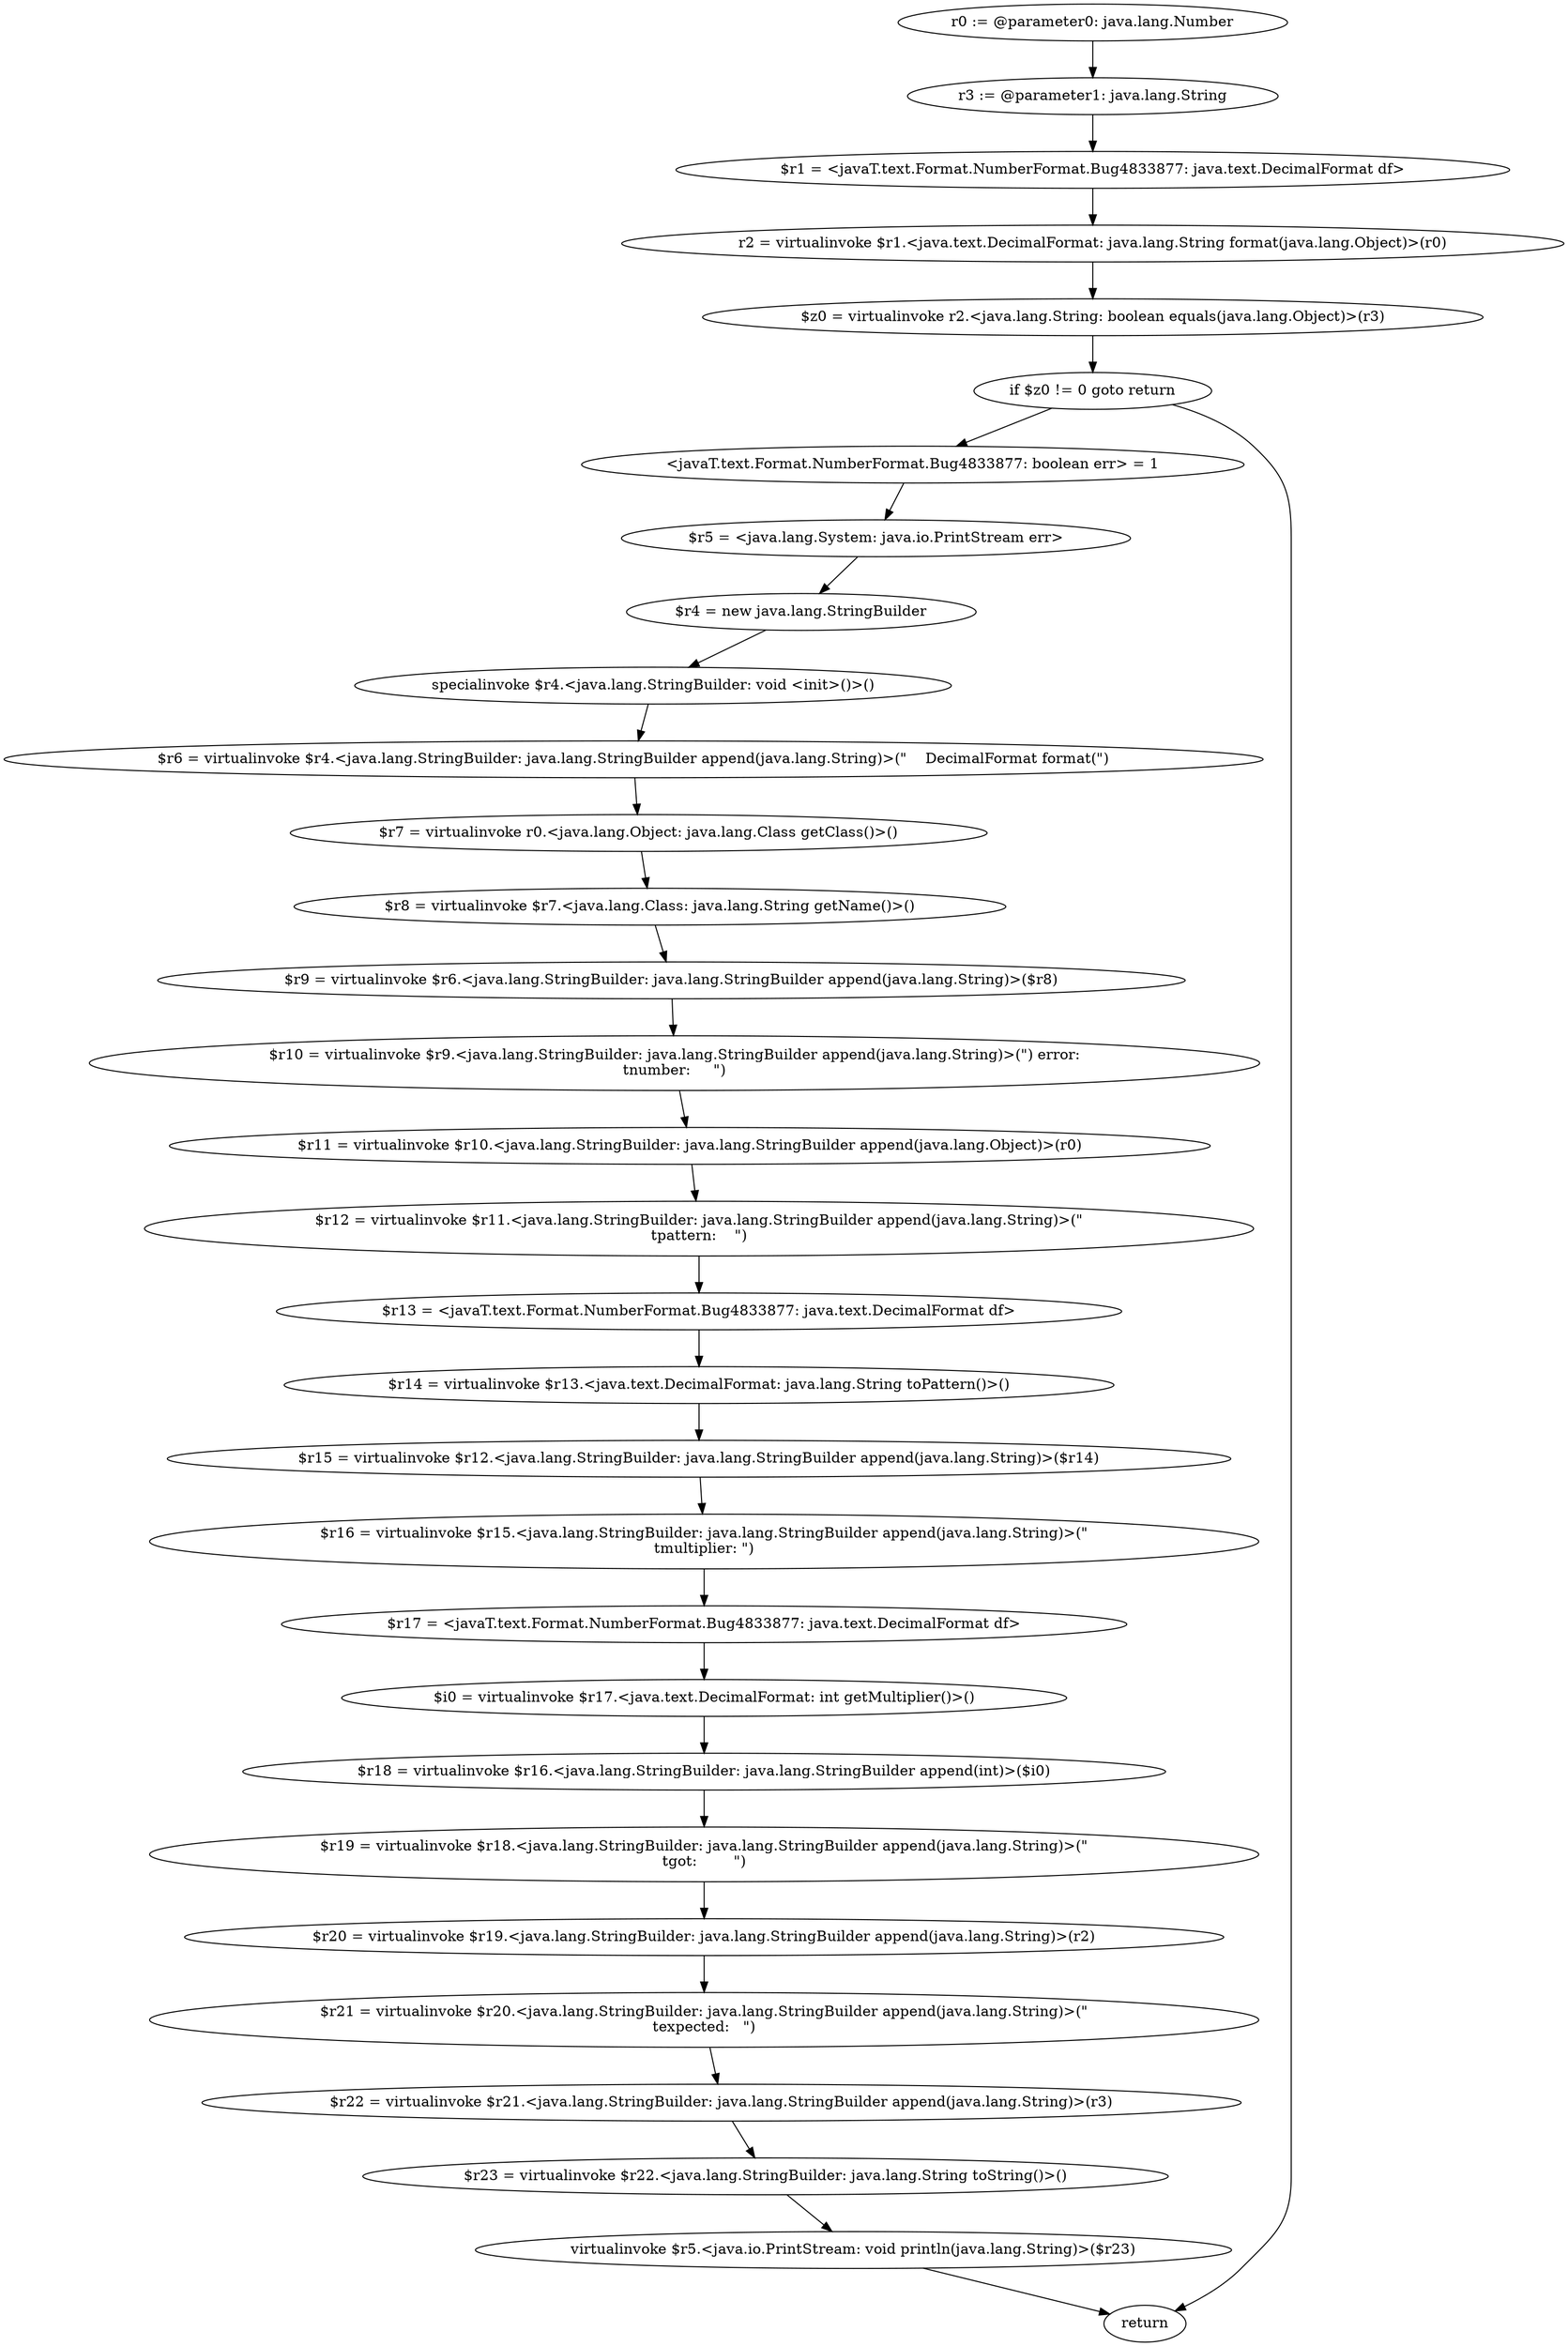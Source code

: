 digraph "unitGraph" {
    "r0 := @parameter0: java.lang.Number"
    "r3 := @parameter1: java.lang.String"
    "$r1 = <javaT.text.Format.NumberFormat.Bug4833877: java.text.DecimalFormat df>"
    "r2 = virtualinvoke $r1.<java.text.DecimalFormat: java.lang.String format(java.lang.Object)>(r0)"
    "$z0 = virtualinvoke r2.<java.lang.String: boolean equals(java.lang.Object)>(r3)"
    "if $z0 != 0 goto return"
    "<javaT.text.Format.NumberFormat.Bug4833877: boolean err> = 1"
    "$r5 = <java.lang.System: java.io.PrintStream err>"
    "$r4 = new java.lang.StringBuilder"
    "specialinvoke $r4.<java.lang.StringBuilder: void <init>()>()"
    "$r6 = virtualinvoke $r4.<java.lang.StringBuilder: java.lang.StringBuilder append(java.lang.String)>(\"    DecimalFormat format(\")"
    "$r7 = virtualinvoke r0.<java.lang.Object: java.lang.Class getClass()>()"
    "$r8 = virtualinvoke $r7.<java.lang.Class: java.lang.String getName()>()"
    "$r9 = virtualinvoke $r6.<java.lang.StringBuilder: java.lang.StringBuilder append(java.lang.String)>($r8)"
    "$r10 = virtualinvoke $r9.<java.lang.StringBuilder: java.lang.StringBuilder append(java.lang.String)>(\") error:\n\tnumber:     \")"
    "$r11 = virtualinvoke $r10.<java.lang.StringBuilder: java.lang.StringBuilder append(java.lang.Object)>(r0)"
    "$r12 = virtualinvoke $r11.<java.lang.StringBuilder: java.lang.StringBuilder append(java.lang.String)>(\"\n\tpattern:    \")"
    "$r13 = <javaT.text.Format.NumberFormat.Bug4833877: java.text.DecimalFormat df>"
    "$r14 = virtualinvoke $r13.<java.text.DecimalFormat: java.lang.String toPattern()>()"
    "$r15 = virtualinvoke $r12.<java.lang.StringBuilder: java.lang.StringBuilder append(java.lang.String)>($r14)"
    "$r16 = virtualinvoke $r15.<java.lang.StringBuilder: java.lang.StringBuilder append(java.lang.String)>(\"\n\tmultiplier: \")"
    "$r17 = <javaT.text.Format.NumberFormat.Bug4833877: java.text.DecimalFormat df>"
    "$i0 = virtualinvoke $r17.<java.text.DecimalFormat: int getMultiplier()>()"
    "$r18 = virtualinvoke $r16.<java.lang.StringBuilder: java.lang.StringBuilder append(int)>($i0)"
    "$r19 = virtualinvoke $r18.<java.lang.StringBuilder: java.lang.StringBuilder append(java.lang.String)>(\"\n\tgot:        \")"
    "$r20 = virtualinvoke $r19.<java.lang.StringBuilder: java.lang.StringBuilder append(java.lang.String)>(r2)"
    "$r21 = virtualinvoke $r20.<java.lang.StringBuilder: java.lang.StringBuilder append(java.lang.String)>(\"\n\texpected:   \")"
    "$r22 = virtualinvoke $r21.<java.lang.StringBuilder: java.lang.StringBuilder append(java.lang.String)>(r3)"
    "$r23 = virtualinvoke $r22.<java.lang.StringBuilder: java.lang.String toString()>()"
    "virtualinvoke $r5.<java.io.PrintStream: void println(java.lang.String)>($r23)"
    "return"
    "r0 := @parameter0: java.lang.Number"->"r3 := @parameter1: java.lang.String";
    "r3 := @parameter1: java.lang.String"->"$r1 = <javaT.text.Format.NumberFormat.Bug4833877: java.text.DecimalFormat df>";
    "$r1 = <javaT.text.Format.NumberFormat.Bug4833877: java.text.DecimalFormat df>"->"r2 = virtualinvoke $r1.<java.text.DecimalFormat: java.lang.String format(java.lang.Object)>(r0)";
    "r2 = virtualinvoke $r1.<java.text.DecimalFormat: java.lang.String format(java.lang.Object)>(r0)"->"$z0 = virtualinvoke r2.<java.lang.String: boolean equals(java.lang.Object)>(r3)";
    "$z0 = virtualinvoke r2.<java.lang.String: boolean equals(java.lang.Object)>(r3)"->"if $z0 != 0 goto return";
    "if $z0 != 0 goto return"->"<javaT.text.Format.NumberFormat.Bug4833877: boolean err> = 1";
    "if $z0 != 0 goto return"->"return";
    "<javaT.text.Format.NumberFormat.Bug4833877: boolean err> = 1"->"$r5 = <java.lang.System: java.io.PrintStream err>";
    "$r5 = <java.lang.System: java.io.PrintStream err>"->"$r4 = new java.lang.StringBuilder";
    "$r4 = new java.lang.StringBuilder"->"specialinvoke $r4.<java.lang.StringBuilder: void <init>()>()";
    "specialinvoke $r4.<java.lang.StringBuilder: void <init>()>()"->"$r6 = virtualinvoke $r4.<java.lang.StringBuilder: java.lang.StringBuilder append(java.lang.String)>(\"    DecimalFormat format(\")";
    "$r6 = virtualinvoke $r4.<java.lang.StringBuilder: java.lang.StringBuilder append(java.lang.String)>(\"    DecimalFormat format(\")"->"$r7 = virtualinvoke r0.<java.lang.Object: java.lang.Class getClass()>()";
    "$r7 = virtualinvoke r0.<java.lang.Object: java.lang.Class getClass()>()"->"$r8 = virtualinvoke $r7.<java.lang.Class: java.lang.String getName()>()";
    "$r8 = virtualinvoke $r7.<java.lang.Class: java.lang.String getName()>()"->"$r9 = virtualinvoke $r6.<java.lang.StringBuilder: java.lang.StringBuilder append(java.lang.String)>($r8)";
    "$r9 = virtualinvoke $r6.<java.lang.StringBuilder: java.lang.StringBuilder append(java.lang.String)>($r8)"->"$r10 = virtualinvoke $r9.<java.lang.StringBuilder: java.lang.StringBuilder append(java.lang.String)>(\") error:\n\tnumber:     \")";
    "$r10 = virtualinvoke $r9.<java.lang.StringBuilder: java.lang.StringBuilder append(java.lang.String)>(\") error:\n\tnumber:     \")"->"$r11 = virtualinvoke $r10.<java.lang.StringBuilder: java.lang.StringBuilder append(java.lang.Object)>(r0)";
    "$r11 = virtualinvoke $r10.<java.lang.StringBuilder: java.lang.StringBuilder append(java.lang.Object)>(r0)"->"$r12 = virtualinvoke $r11.<java.lang.StringBuilder: java.lang.StringBuilder append(java.lang.String)>(\"\n\tpattern:    \")";
    "$r12 = virtualinvoke $r11.<java.lang.StringBuilder: java.lang.StringBuilder append(java.lang.String)>(\"\n\tpattern:    \")"->"$r13 = <javaT.text.Format.NumberFormat.Bug4833877: java.text.DecimalFormat df>";
    "$r13 = <javaT.text.Format.NumberFormat.Bug4833877: java.text.DecimalFormat df>"->"$r14 = virtualinvoke $r13.<java.text.DecimalFormat: java.lang.String toPattern()>()";
    "$r14 = virtualinvoke $r13.<java.text.DecimalFormat: java.lang.String toPattern()>()"->"$r15 = virtualinvoke $r12.<java.lang.StringBuilder: java.lang.StringBuilder append(java.lang.String)>($r14)";
    "$r15 = virtualinvoke $r12.<java.lang.StringBuilder: java.lang.StringBuilder append(java.lang.String)>($r14)"->"$r16 = virtualinvoke $r15.<java.lang.StringBuilder: java.lang.StringBuilder append(java.lang.String)>(\"\n\tmultiplier: \")";
    "$r16 = virtualinvoke $r15.<java.lang.StringBuilder: java.lang.StringBuilder append(java.lang.String)>(\"\n\tmultiplier: \")"->"$r17 = <javaT.text.Format.NumberFormat.Bug4833877: java.text.DecimalFormat df>";
    "$r17 = <javaT.text.Format.NumberFormat.Bug4833877: java.text.DecimalFormat df>"->"$i0 = virtualinvoke $r17.<java.text.DecimalFormat: int getMultiplier()>()";
    "$i0 = virtualinvoke $r17.<java.text.DecimalFormat: int getMultiplier()>()"->"$r18 = virtualinvoke $r16.<java.lang.StringBuilder: java.lang.StringBuilder append(int)>($i0)";
    "$r18 = virtualinvoke $r16.<java.lang.StringBuilder: java.lang.StringBuilder append(int)>($i0)"->"$r19 = virtualinvoke $r18.<java.lang.StringBuilder: java.lang.StringBuilder append(java.lang.String)>(\"\n\tgot:        \")";
    "$r19 = virtualinvoke $r18.<java.lang.StringBuilder: java.lang.StringBuilder append(java.lang.String)>(\"\n\tgot:        \")"->"$r20 = virtualinvoke $r19.<java.lang.StringBuilder: java.lang.StringBuilder append(java.lang.String)>(r2)";
    "$r20 = virtualinvoke $r19.<java.lang.StringBuilder: java.lang.StringBuilder append(java.lang.String)>(r2)"->"$r21 = virtualinvoke $r20.<java.lang.StringBuilder: java.lang.StringBuilder append(java.lang.String)>(\"\n\texpected:   \")";
    "$r21 = virtualinvoke $r20.<java.lang.StringBuilder: java.lang.StringBuilder append(java.lang.String)>(\"\n\texpected:   \")"->"$r22 = virtualinvoke $r21.<java.lang.StringBuilder: java.lang.StringBuilder append(java.lang.String)>(r3)";
    "$r22 = virtualinvoke $r21.<java.lang.StringBuilder: java.lang.StringBuilder append(java.lang.String)>(r3)"->"$r23 = virtualinvoke $r22.<java.lang.StringBuilder: java.lang.String toString()>()";
    "$r23 = virtualinvoke $r22.<java.lang.StringBuilder: java.lang.String toString()>()"->"virtualinvoke $r5.<java.io.PrintStream: void println(java.lang.String)>($r23)";
    "virtualinvoke $r5.<java.io.PrintStream: void println(java.lang.String)>($r23)"->"return";
}
